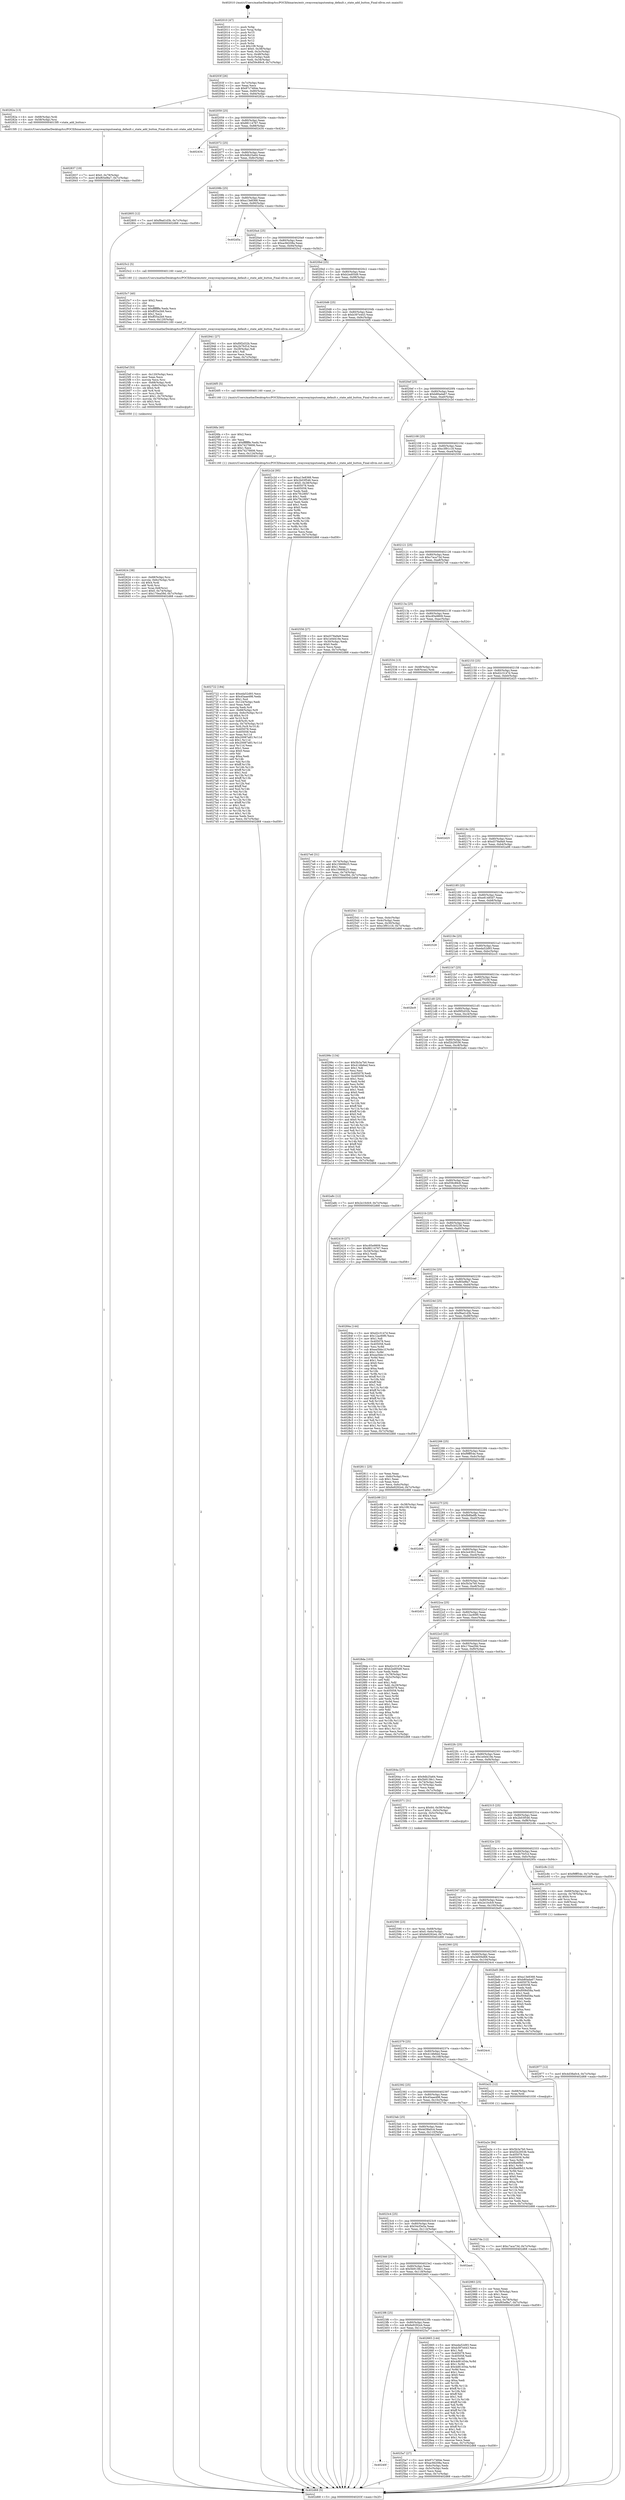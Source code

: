digraph "0x402010" {
  label = "0x402010 (/mnt/c/Users/mathe/Desktop/tcc/POCII/binaries/extr_swayswayinputseatop_default.c_state_add_button_Final-ollvm.out::main(0))"
  labelloc = "t"
  node[shape=record]

  Entry [label="",width=0.3,height=0.3,shape=circle,fillcolor=black,style=filled]
  "0x40203f" [label="{
     0x40203f [26]\l
     | [instrs]\l
     &nbsp;&nbsp;0x40203f \<+3\>: mov -0x7c(%rbp),%eax\l
     &nbsp;&nbsp;0x402042 \<+2\>: mov %eax,%ecx\l
     &nbsp;&nbsp;0x402044 \<+6\>: sub $0x87c7484e,%ecx\l
     &nbsp;&nbsp;0x40204a \<+3\>: mov %eax,-0x80(%rbp)\l
     &nbsp;&nbsp;0x40204d \<+6\>: mov %ecx,-0x84(%rbp)\l
     &nbsp;&nbsp;0x402053 \<+6\>: je 000000000040282a \<main+0x81a\>\l
  }"]
  "0x40282a" [label="{
     0x40282a [13]\l
     | [instrs]\l
     &nbsp;&nbsp;0x40282a \<+4\>: mov -0x68(%rbp),%rdi\l
     &nbsp;&nbsp;0x40282e \<+4\>: mov -0x58(%rbp),%rsi\l
     &nbsp;&nbsp;0x402832 \<+5\>: call 00000000004015f0 \<state_add_button\>\l
     | [calls]\l
     &nbsp;&nbsp;0x4015f0 \{1\} (/mnt/c/Users/mathe/Desktop/tcc/POCII/binaries/extr_swayswayinputseatop_default.c_state_add_button_Final-ollvm.out::state_add_button)\l
  }"]
  "0x402059" [label="{
     0x402059 [25]\l
     | [instrs]\l
     &nbsp;&nbsp;0x402059 \<+5\>: jmp 000000000040205e \<main+0x4e\>\l
     &nbsp;&nbsp;0x40205e \<+3\>: mov -0x80(%rbp),%eax\l
     &nbsp;&nbsp;0x402061 \<+5\>: sub $0x88114767,%eax\l
     &nbsp;&nbsp;0x402066 \<+6\>: mov %eax,-0x88(%rbp)\l
     &nbsp;&nbsp;0x40206c \<+6\>: je 0000000000402434 \<main+0x424\>\l
  }"]
  Exit [label="",width=0.3,height=0.3,shape=circle,fillcolor=black,style=filled,peripheries=2]
  "0x402434" [label="{
     0x402434\l
  }", style=dashed]
  "0x402072" [label="{
     0x402072 [25]\l
     | [instrs]\l
     &nbsp;&nbsp;0x402072 \<+5\>: jmp 0000000000402077 \<main+0x67\>\l
     &nbsp;&nbsp;0x402077 \<+3\>: mov -0x80(%rbp),%eax\l
     &nbsp;&nbsp;0x40207a \<+5\>: sub $0x9db25a64,%eax\l
     &nbsp;&nbsp;0x40207f \<+6\>: mov %eax,-0x8c(%rbp)\l
     &nbsp;&nbsp;0x402085 \<+6\>: je 0000000000402805 \<main+0x7f5\>\l
  }"]
  "0x402a2e" [label="{
     0x402a2e [94]\l
     | [instrs]\l
     &nbsp;&nbsp;0x402a2e \<+5\>: mov $0x5b3a7b0,%ecx\l
     &nbsp;&nbsp;0x402a33 \<+5\>: mov $0xf2b29536,%edx\l
     &nbsp;&nbsp;0x402a38 \<+7\>: mov 0x405078,%esi\l
     &nbsp;&nbsp;0x402a3f \<+8\>: mov 0x405058,%r8d\l
     &nbsp;&nbsp;0x402a47 \<+3\>: mov %esi,%r9d\l
     &nbsp;&nbsp;0x402a4a \<+7\>: sub $0xfbe6fb53,%r9d\l
     &nbsp;&nbsp;0x402a51 \<+4\>: sub $0x1,%r9d\l
     &nbsp;&nbsp;0x402a55 \<+7\>: add $0xfbe6fb53,%r9d\l
     &nbsp;&nbsp;0x402a5c \<+4\>: imul %r9d,%esi\l
     &nbsp;&nbsp;0x402a60 \<+3\>: and $0x1,%esi\l
     &nbsp;&nbsp;0x402a63 \<+3\>: cmp $0x0,%esi\l
     &nbsp;&nbsp;0x402a66 \<+4\>: sete %r10b\l
     &nbsp;&nbsp;0x402a6a \<+4\>: cmp $0xa,%r8d\l
     &nbsp;&nbsp;0x402a6e \<+4\>: setl %r11b\l
     &nbsp;&nbsp;0x402a72 \<+3\>: mov %r10b,%bl\l
     &nbsp;&nbsp;0x402a75 \<+3\>: and %r11b,%bl\l
     &nbsp;&nbsp;0x402a78 \<+3\>: xor %r11b,%r10b\l
     &nbsp;&nbsp;0x402a7b \<+3\>: or %r10b,%bl\l
     &nbsp;&nbsp;0x402a7e \<+3\>: test $0x1,%bl\l
     &nbsp;&nbsp;0x402a81 \<+3\>: cmovne %edx,%ecx\l
     &nbsp;&nbsp;0x402a84 \<+3\>: mov %ecx,-0x7c(%rbp)\l
     &nbsp;&nbsp;0x402a87 \<+5\>: jmp 0000000000402d68 \<main+0xd58\>\l
  }"]
  "0x402805" [label="{
     0x402805 [12]\l
     | [instrs]\l
     &nbsp;&nbsp;0x402805 \<+7\>: movl $0xf9ad1d3b,-0x7c(%rbp)\l
     &nbsp;&nbsp;0x40280c \<+5\>: jmp 0000000000402d68 \<main+0xd58\>\l
  }"]
  "0x40208b" [label="{
     0x40208b [25]\l
     | [instrs]\l
     &nbsp;&nbsp;0x40208b \<+5\>: jmp 0000000000402090 \<main+0x80\>\l
     &nbsp;&nbsp;0x402090 \<+3\>: mov -0x80(%rbp),%eax\l
     &nbsp;&nbsp;0x402093 \<+5\>: sub $0xa13e8368,%eax\l
     &nbsp;&nbsp;0x402098 \<+6\>: mov %eax,-0x90(%rbp)\l
     &nbsp;&nbsp;0x40209e \<+6\>: je 0000000000402d5a \<main+0xd4a\>\l
  }"]
  "0x402977" [label="{
     0x402977 [12]\l
     | [instrs]\l
     &nbsp;&nbsp;0x402977 \<+7\>: movl $0x4d38a0c4,-0x7c(%rbp)\l
     &nbsp;&nbsp;0x40297e \<+5\>: jmp 0000000000402d68 \<main+0xd58\>\l
  }"]
  "0x402d5a" [label="{
     0x402d5a\l
  }", style=dashed]
  "0x4020a4" [label="{
     0x4020a4 [25]\l
     | [instrs]\l
     &nbsp;&nbsp;0x4020a4 \<+5\>: jmp 00000000004020a9 \<main+0x99\>\l
     &nbsp;&nbsp;0x4020a9 \<+3\>: mov -0x80(%rbp),%eax\l
     &nbsp;&nbsp;0x4020ac \<+5\>: sub $0xac9d208a,%eax\l
     &nbsp;&nbsp;0x4020b1 \<+6\>: mov %eax,-0x94(%rbp)\l
     &nbsp;&nbsp;0x4020b7 \<+6\>: je 00000000004025c2 \<main+0x5b2\>\l
  }"]
  "0x402837" [label="{
     0x402837 [19]\l
     | [instrs]\l
     &nbsp;&nbsp;0x402837 \<+7\>: movl $0x0,-0x78(%rbp)\l
     &nbsp;&nbsp;0x40283e \<+7\>: movl $0xf65ef8a7,-0x7c(%rbp)\l
     &nbsp;&nbsp;0x402845 \<+5\>: jmp 0000000000402d68 \<main+0xd58\>\l
  }"]
  "0x4025c2" [label="{
     0x4025c2 [5]\l
     | [instrs]\l
     &nbsp;&nbsp;0x4025c2 \<+5\>: call 0000000000401160 \<next_i\>\l
     | [calls]\l
     &nbsp;&nbsp;0x401160 \{1\} (/mnt/c/Users/mathe/Desktop/tcc/POCII/binaries/extr_swayswayinputseatop_default.c_state_add_button_Final-ollvm.out::next_i)\l
  }"]
  "0x4020bd" [label="{
     0x4020bd [25]\l
     | [instrs]\l
     &nbsp;&nbsp;0x4020bd \<+5\>: jmp 00000000004020c2 \<main+0xb2\>\l
     &nbsp;&nbsp;0x4020c2 \<+3\>: mov -0x80(%rbp),%eax\l
     &nbsp;&nbsp;0x4020c5 \<+5\>: sub $0xb2ed05d9,%eax\l
     &nbsp;&nbsp;0x4020ca \<+6\>: mov %eax,-0x98(%rbp)\l
     &nbsp;&nbsp;0x4020d0 \<+6\>: je 0000000000402941 \<main+0x931\>\l
  }"]
  "0x402722" [label="{
     0x402722 [184]\l
     | [instrs]\l
     &nbsp;&nbsp;0x402722 \<+5\>: mov $0xeda52d93,%ecx\l
     &nbsp;&nbsp;0x402727 \<+5\>: mov $0x45aae498,%edx\l
     &nbsp;&nbsp;0x40272c \<+3\>: mov $0x1,%sil\l
     &nbsp;&nbsp;0x40272f \<+6\>: mov -0x124(%rbp),%edi\l
     &nbsp;&nbsp;0x402735 \<+3\>: imul %eax,%edi\l
     &nbsp;&nbsp;0x402738 \<+3\>: movslq %edi,%r8\l
     &nbsp;&nbsp;0x40273b \<+4\>: mov -0x68(%rbp),%r9\l
     &nbsp;&nbsp;0x40273f \<+4\>: movslq -0x6c(%rbp),%r10\l
     &nbsp;&nbsp;0x402743 \<+4\>: shl $0x4,%r10\l
     &nbsp;&nbsp;0x402747 \<+3\>: add %r10,%r9\l
     &nbsp;&nbsp;0x40274a \<+4\>: mov 0x8(%r9),%r9\l
     &nbsp;&nbsp;0x40274e \<+4\>: movslq -0x74(%rbp),%r10\l
     &nbsp;&nbsp;0x402752 \<+4\>: mov %r8,(%r9,%r10,8)\l
     &nbsp;&nbsp;0x402756 \<+7\>: mov 0x405078,%eax\l
     &nbsp;&nbsp;0x40275d \<+7\>: mov 0x405058,%edi\l
     &nbsp;&nbsp;0x402764 \<+3\>: mov %eax,%r11d\l
     &nbsp;&nbsp;0x402767 \<+7\>: add $0x20087a83,%r11d\l
     &nbsp;&nbsp;0x40276e \<+4\>: sub $0x1,%r11d\l
     &nbsp;&nbsp;0x402772 \<+7\>: sub $0x20087a83,%r11d\l
     &nbsp;&nbsp;0x402779 \<+4\>: imul %r11d,%eax\l
     &nbsp;&nbsp;0x40277d \<+3\>: and $0x1,%eax\l
     &nbsp;&nbsp;0x402780 \<+3\>: cmp $0x0,%eax\l
     &nbsp;&nbsp;0x402783 \<+3\>: sete %bl\l
     &nbsp;&nbsp;0x402786 \<+3\>: cmp $0xa,%edi\l
     &nbsp;&nbsp;0x402789 \<+4\>: setl %r14b\l
     &nbsp;&nbsp;0x40278d \<+3\>: mov %bl,%r15b\l
     &nbsp;&nbsp;0x402790 \<+4\>: xor $0xff,%r15b\l
     &nbsp;&nbsp;0x402794 \<+3\>: mov %r14b,%r12b\l
     &nbsp;&nbsp;0x402797 \<+4\>: xor $0xff,%r12b\l
     &nbsp;&nbsp;0x40279b \<+4\>: xor $0x1,%sil\l
     &nbsp;&nbsp;0x40279f \<+3\>: mov %r15b,%r13b\l
     &nbsp;&nbsp;0x4027a2 \<+4\>: and $0xff,%r13b\l
     &nbsp;&nbsp;0x4027a6 \<+3\>: and %sil,%bl\l
     &nbsp;&nbsp;0x4027a9 \<+3\>: mov %r12b,%al\l
     &nbsp;&nbsp;0x4027ac \<+2\>: and $0xff,%al\l
     &nbsp;&nbsp;0x4027ae \<+3\>: and %sil,%r14b\l
     &nbsp;&nbsp;0x4027b1 \<+3\>: or %bl,%r13b\l
     &nbsp;&nbsp;0x4027b4 \<+3\>: or %r14b,%al\l
     &nbsp;&nbsp;0x4027b7 \<+3\>: xor %al,%r13b\l
     &nbsp;&nbsp;0x4027ba \<+3\>: or %r12b,%r15b\l
     &nbsp;&nbsp;0x4027bd \<+4\>: xor $0xff,%r15b\l
     &nbsp;&nbsp;0x4027c1 \<+4\>: or $0x1,%sil\l
     &nbsp;&nbsp;0x4027c5 \<+3\>: and %sil,%r15b\l
     &nbsp;&nbsp;0x4027c8 \<+3\>: or %r15b,%r13b\l
     &nbsp;&nbsp;0x4027cb \<+4\>: test $0x1,%r13b\l
     &nbsp;&nbsp;0x4027cf \<+3\>: cmovne %edx,%ecx\l
     &nbsp;&nbsp;0x4027d2 \<+3\>: mov %ecx,-0x7c(%rbp)\l
     &nbsp;&nbsp;0x4027d5 \<+5\>: jmp 0000000000402d68 \<main+0xd58\>\l
  }"]
  "0x402941" [label="{
     0x402941 [27]\l
     | [instrs]\l
     &nbsp;&nbsp;0x402941 \<+5\>: mov $0xf0f2d32b,%eax\l
     &nbsp;&nbsp;0x402946 \<+5\>: mov $0x2b7fcf1d,%ecx\l
     &nbsp;&nbsp;0x40294b \<+3\>: mov -0x29(%rbp),%dl\l
     &nbsp;&nbsp;0x40294e \<+3\>: test $0x1,%dl\l
     &nbsp;&nbsp;0x402951 \<+3\>: cmovne %ecx,%eax\l
     &nbsp;&nbsp;0x402954 \<+3\>: mov %eax,-0x7c(%rbp)\l
     &nbsp;&nbsp;0x402957 \<+5\>: jmp 0000000000402d68 \<main+0xd58\>\l
  }"]
  "0x4020d6" [label="{
     0x4020d6 [25]\l
     | [instrs]\l
     &nbsp;&nbsp;0x4020d6 \<+5\>: jmp 00000000004020db \<main+0xcb\>\l
     &nbsp;&nbsp;0x4020db \<+3\>: mov -0x80(%rbp),%eax\l
     &nbsp;&nbsp;0x4020de \<+5\>: sub $0xb397e443,%eax\l
     &nbsp;&nbsp;0x4020e3 \<+6\>: mov %eax,-0x9c(%rbp)\l
     &nbsp;&nbsp;0x4020e9 \<+6\>: je 00000000004026f5 \<main+0x6e5\>\l
  }"]
  "0x4026fa" [label="{
     0x4026fa [40]\l
     | [instrs]\l
     &nbsp;&nbsp;0x4026fa \<+5\>: mov $0x2,%ecx\l
     &nbsp;&nbsp;0x4026ff \<+1\>: cltd\l
     &nbsp;&nbsp;0x402700 \<+2\>: idiv %ecx\l
     &nbsp;&nbsp;0x402702 \<+6\>: imul $0xfffffffe,%edx,%ecx\l
     &nbsp;&nbsp;0x402708 \<+6\>: sub $0x74276606,%ecx\l
     &nbsp;&nbsp;0x40270e \<+3\>: add $0x1,%ecx\l
     &nbsp;&nbsp;0x402711 \<+6\>: add $0x74276606,%ecx\l
     &nbsp;&nbsp;0x402717 \<+6\>: mov %ecx,-0x124(%rbp)\l
     &nbsp;&nbsp;0x40271d \<+5\>: call 0000000000401160 \<next_i\>\l
     | [calls]\l
     &nbsp;&nbsp;0x401160 \{1\} (/mnt/c/Users/mathe/Desktop/tcc/POCII/binaries/extr_swayswayinputseatop_default.c_state_add_button_Final-ollvm.out::next_i)\l
  }"]
  "0x4026f5" [label="{
     0x4026f5 [5]\l
     | [instrs]\l
     &nbsp;&nbsp;0x4026f5 \<+5\>: call 0000000000401160 \<next_i\>\l
     | [calls]\l
     &nbsp;&nbsp;0x401160 \{1\} (/mnt/c/Users/mathe/Desktop/tcc/POCII/binaries/extr_swayswayinputseatop_default.c_state_add_button_Final-ollvm.out::next_i)\l
  }"]
  "0x4020ef" [label="{
     0x4020ef [25]\l
     | [instrs]\l
     &nbsp;&nbsp;0x4020ef \<+5\>: jmp 00000000004020f4 \<main+0xe4\>\l
     &nbsp;&nbsp;0x4020f4 \<+3\>: mov -0x80(%rbp),%eax\l
     &nbsp;&nbsp;0x4020f7 \<+5\>: sub $0xb80ada67,%eax\l
     &nbsp;&nbsp;0x4020fc \<+6\>: mov %eax,-0xa0(%rbp)\l
     &nbsp;&nbsp;0x402102 \<+6\>: je 0000000000402c2d \<main+0xc1d\>\l
  }"]
  "0x402624" [label="{
     0x402624 [38]\l
     | [instrs]\l
     &nbsp;&nbsp;0x402624 \<+4\>: mov -0x68(%rbp),%rsi\l
     &nbsp;&nbsp;0x402628 \<+4\>: movslq -0x6c(%rbp),%rdi\l
     &nbsp;&nbsp;0x40262c \<+4\>: shl $0x4,%rdi\l
     &nbsp;&nbsp;0x402630 \<+3\>: add %rdi,%rsi\l
     &nbsp;&nbsp;0x402633 \<+4\>: mov %rax,0x8(%rsi)\l
     &nbsp;&nbsp;0x402637 \<+7\>: movl $0x0,-0x74(%rbp)\l
     &nbsp;&nbsp;0x40263e \<+7\>: movl $0x170ea59d,-0x7c(%rbp)\l
     &nbsp;&nbsp;0x402645 \<+5\>: jmp 0000000000402d68 \<main+0xd58\>\l
  }"]
  "0x402c2d" [label="{
     0x402c2d [95]\l
     | [instrs]\l
     &nbsp;&nbsp;0x402c2d \<+5\>: mov $0xa13e8368,%eax\l
     &nbsp;&nbsp;0x402c32 \<+5\>: mov $0x2b03f546,%ecx\l
     &nbsp;&nbsp;0x402c37 \<+7\>: movl $0x0,-0x38(%rbp)\l
     &nbsp;&nbsp;0x402c3e \<+7\>: mov 0x405078,%edx\l
     &nbsp;&nbsp;0x402c45 \<+7\>: mov 0x405058,%esi\l
     &nbsp;&nbsp;0x402c4c \<+2\>: mov %edx,%edi\l
     &nbsp;&nbsp;0x402c4e \<+6\>: sub $0x79c28f47,%edi\l
     &nbsp;&nbsp;0x402c54 \<+3\>: sub $0x1,%edi\l
     &nbsp;&nbsp;0x402c57 \<+6\>: add $0x79c28f47,%edi\l
     &nbsp;&nbsp;0x402c5d \<+3\>: imul %edi,%edx\l
     &nbsp;&nbsp;0x402c60 \<+3\>: and $0x1,%edx\l
     &nbsp;&nbsp;0x402c63 \<+3\>: cmp $0x0,%edx\l
     &nbsp;&nbsp;0x402c66 \<+4\>: sete %r8b\l
     &nbsp;&nbsp;0x402c6a \<+3\>: cmp $0xa,%esi\l
     &nbsp;&nbsp;0x402c6d \<+4\>: setl %r9b\l
     &nbsp;&nbsp;0x402c71 \<+3\>: mov %r8b,%r10b\l
     &nbsp;&nbsp;0x402c74 \<+3\>: and %r9b,%r10b\l
     &nbsp;&nbsp;0x402c77 \<+3\>: xor %r9b,%r8b\l
     &nbsp;&nbsp;0x402c7a \<+3\>: or %r8b,%r10b\l
     &nbsp;&nbsp;0x402c7d \<+4\>: test $0x1,%r10b\l
     &nbsp;&nbsp;0x402c81 \<+3\>: cmovne %ecx,%eax\l
     &nbsp;&nbsp;0x402c84 \<+3\>: mov %eax,-0x7c(%rbp)\l
     &nbsp;&nbsp;0x402c87 \<+5\>: jmp 0000000000402d68 \<main+0xd58\>\l
  }"]
  "0x402108" [label="{
     0x402108 [25]\l
     | [instrs]\l
     &nbsp;&nbsp;0x402108 \<+5\>: jmp 000000000040210d \<main+0xfd\>\l
     &nbsp;&nbsp;0x40210d \<+3\>: mov -0x80(%rbp),%eax\l
     &nbsp;&nbsp;0x402110 \<+5\>: sub $0xc3f91c18,%eax\l
     &nbsp;&nbsp;0x402115 \<+6\>: mov %eax,-0xa4(%rbp)\l
     &nbsp;&nbsp;0x40211b \<+6\>: je 0000000000402556 \<main+0x546\>\l
  }"]
  "0x4025ef" [label="{
     0x4025ef [53]\l
     | [instrs]\l
     &nbsp;&nbsp;0x4025ef \<+6\>: mov -0x120(%rbp),%ecx\l
     &nbsp;&nbsp;0x4025f5 \<+3\>: imul %eax,%ecx\l
     &nbsp;&nbsp;0x4025f8 \<+3\>: movslq %ecx,%rsi\l
     &nbsp;&nbsp;0x4025fb \<+4\>: mov -0x68(%rbp),%rdi\l
     &nbsp;&nbsp;0x4025ff \<+4\>: movslq -0x6c(%rbp),%r8\l
     &nbsp;&nbsp;0x402603 \<+4\>: shl $0x4,%r8\l
     &nbsp;&nbsp;0x402607 \<+3\>: add %r8,%rdi\l
     &nbsp;&nbsp;0x40260a \<+3\>: mov %rsi,(%rdi)\l
     &nbsp;&nbsp;0x40260d \<+7\>: movl $0x1,-0x70(%rbp)\l
     &nbsp;&nbsp;0x402614 \<+4\>: movslq -0x70(%rbp),%rsi\l
     &nbsp;&nbsp;0x402618 \<+4\>: shl $0x3,%rsi\l
     &nbsp;&nbsp;0x40261c \<+3\>: mov %rsi,%rdi\l
     &nbsp;&nbsp;0x40261f \<+5\>: call 0000000000401050 \<malloc@plt\>\l
     | [calls]\l
     &nbsp;&nbsp;0x401050 \{1\} (unknown)\l
  }"]
  "0x402556" [label="{
     0x402556 [27]\l
     | [instrs]\l
     &nbsp;&nbsp;0x402556 \<+5\>: mov $0xd378a9a9,%eax\l
     &nbsp;&nbsp;0x40255b \<+5\>: mov $0x1e0d419e,%ecx\l
     &nbsp;&nbsp;0x402560 \<+3\>: mov -0x30(%rbp),%edx\l
     &nbsp;&nbsp;0x402563 \<+3\>: cmp $0x0,%edx\l
     &nbsp;&nbsp;0x402566 \<+3\>: cmove %ecx,%eax\l
     &nbsp;&nbsp;0x402569 \<+3\>: mov %eax,-0x7c(%rbp)\l
     &nbsp;&nbsp;0x40256c \<+5\>: jmp 0000000000402d68 \<main+0xd58\>\l
  }"]
  "0x402121" [label="{
     0x402121 [25]\l
     | [instrs]\l
     &nbsp;&nbsp;0x402121 \<+5\>: jmp 0000000000402126 \<main+0x116\>\l
     &nbsp;&nbsp;0x402126 \<+3\>: mov -0x80(%rbp),%eax\l
     &nbsp;&nbsp;0x402129 \<+5\>: sub $0xc7aca73d,%eax\l
     &nbsp;&nbsp;0x40212e \<+6\>: mov %eax,-0xa8(%rbp)\l
     &nbsp;&nbsp;0x402134 \<+6\>: je 00000000004027e6 \<main+0x7d6\>\l
  }"]
  "0x4025c7" [label="{
     0x4025c7 [40]\l
     | [instrs]\l
     &nbsp;&nbsp;0x4025c7 \<+5\>: mov $0x2,%ecx\l
     &nbsp;&nbsp;0x4025cc \<+1\>: cltd\l
     &nbsp;&nbsp;0x4025cd \<+2\>: idiv %ecx\l
     &nbsp;&nbsp;0x4025cf \<+6\>: imul $0xfffffffe,%edx,%ecx\l
     &nbsp;&nbsp;0x4025d5 \<+6\>: sub $0xff35a2b9,%ecx\l
     &nbsp;&nbsp;0x4025db \<+3\>: add $0x1,%ecx\l
     &nbsp;&nbsp;0x4025de \<+6\>: add $0xff35a2b9,%ecx\l
     &nbsp;&nbsp;0x4025e4 \<+6\>: mov %ecx,-0x120(%rbp)\l
     &nbsp;&nbsp;0x4025ea \<+5\>: call 0000000000401160 \<next_i\>\l
     | [calls]\l
     &nbsp;&nbsp;0x401160 \{1\} (/mnt/c/Users/mathe/Desktop/tcc/POCII/binaries/extr_swayswayinputseatop_default.c_state_add_button_Final-ollvm.out::next_i)\l
  }"]
  "0x4027e6" [label="{
     0x4027e6 [31]\l
     | [instrs]\l
     &nbsp;&nbsp;0x4027e6 \<+3\>: mov -0x74(%rbp),%eax\l
     &nbsp;&nbsp;0x4027e9 \<+5\>: add $0x15669b25,%eax\l
     &nbsp;&nbsp;0x4027ee \<+3\>: add $0x1,%eax\l
     &nbsp;&nbsp;0x4027f1 \<+5\>: sub $0x15669b25,%eax\l
     &nbsp;&nbsp;0x4027f6 \<+3\>: mov %eax,-0x74(%rbp)\l
     &nbsp;&nbsp;0x4027f9 \<+7\>: movl $0x170ea59d,-0x7c(%rbp)\l
     &nbsp;&nbsp;0x402800 \<+5\>: jmp 0000000000402d68 \<main+0xd58\>\l
  }"]
  "0x40213a" [label="{
     0x40213a [25]\l
     | [instrs]\l
     &nbsp;&nbsp;0x40213a \<+5\>: jmp 000000000040213f \<main+0x12f\>\l
     &nbsp;&nbsp;0x40213f \<+3\>: mov -0x80(%rbp),%eax\l
     &nbsp;&nbsp;0x402142 \<+5\>: sub $0xc85e9809,%eax\l
     &nbsp;&nbsp;0x402147 \<+6\>: mov %eax,-0xac(%rbp)\l
     &nbsp;&nbsp;0x40214d \<+6\>: je 0000000000402534 \<main+0x524\>\l
  }"]
  "0x40240f" [label="{
     0x40240f\l
  }", style=dashed]
  "0x402534" [label="{
     0x402534 [13]\l
     | [instrs]\l
     &nbsp;&nbsp;0x402534 \<+4\>: mov -0x48(%rbp),%rax\l
     &nbsp;&nbsp;0x402538 \<+4\>: mov 0x8(%rax),%rdi\l
     &nbsp;&nbsp;0x40253c \<+5\>: call 0000000000401060 \<atoi@plt\>\l
     | [calls]\l
     &nbsp;&nbsp;0x401060 \{1\} (unknown)\l
  }"]
  "0x402153" [label="{
     0x402153 [25]\l
     | [instrs]\l
     &nbsp;&nbsp;0x402153 \<+5\>: jmp 0000000000402158 \<main+0x148\>\l
     &nbsp;&nbsp;0x402158 \<+3\>: mov -0x80(%rbp),%eax\l
     &nbsp;&nbsp;0x40215b \<+5\>: sub $0xd2c3147d,%eax\l
     &nbsp;&nbsp;0x402160 \<+6\>: mov %eax,-0xb0(%rbp)\l
     &nbsp;&nbsp;0x402166 \<+6\>: je 0000000000402d25 \<main+0xd15\>\l
  }"]
  "0x4025a7" [label="{
     0x4025a7 [27]\l
     | [instrs]\l
     &nbsp;&nbsp;0x4025a7 \<+5\>: mov $0x87c7484e,%eax\l
     &nbsp;&nbsp;0x4025ac \<+5\>: mov $0xac9d208a,%ecx\l
     &nbsp;&nbsp;0x4025b1 \<+3\>: mov -0x6c(%rbp),%edx\l
     &nbsp;&nbsp;0x4025b4 \<+3\>: cmp -0x5c(%rbp),%edx\l
     &nbsp;&nbsp;0x4025b7 \<+3\>: cmovl %ecx,%eax\l
     &nbsp;&nbsp;0x4025ba \<+3\>: mov %eax,-0x7c(%rbp)\l
     &nbsp;&nbsp;0x4025bd \<+5\>: jmp 0000000000402d68 \<main+0xd58\>\l
  }"]
  "0x402d25" [label="{
     0x402d25\l
  }", style=dashed]
  "0x40216c" [label="{
     0x40216c [25]\l
     | [instrs]\l
     &nbsp;&nbsp;0x40216c \<+5\>: jmp 0000000000402171 \<main+0x161\>\l
     &nbsp;&nbsp;0x402171 \<+3\>: mov -0x80(%rbp),%eax\l
     &nbsp;&nbsp;0x402174 \<+5\>: sub $0xd378a9a9,%eax\l
     &nbsp;&nbsp;0x402179 \<+6\>: mov %eax,-0xb4(%rbp)\l
     &nbsp;&nbsp;0x40217f \<+6\>: je 0000000000402a98 \<main+0xa88\>\l
  }"]
  "0x4023f6" [label="{
     0x4023f6 [25]\l
     | [instrs]\l
     &nbsp;&nbsp;0x4023f6 \<+5\>: jmp 00000000004023fb \<main+0x3eb\>\l
     &nbsp;&nbsp;0x4023fb \<+3\>: mov -0x80(%rbp),%eax\l
     &nbsp;&nbsp;0x4023fe \<+5\>: sub $0x6e9292e4,%eax\l
     &nbsp;&nbsp;0x402403 \<+6\>: mov %eax,-0x11c(%rbp)\l
     &nbsp;&nbsp;0x402409 \<+6\>: je 00000000004025a7 \<main+0x597\>\l
  }"]
  "0x402a98" [label="{
     0x402a98\l
  }", style=dashed]
  "0x402185" [label="{
     0x402185 [25]\l
     | [instrs]\l
     &nbsp;&nbsp;0x402185 \<+5\>: jmp 000000000040218a \<main+0x17a\>\l
     &nbsp;&nbsp;0x40218a \<+3\>: mov -0x80(%rbp),%eax\l
     &nbsp;&nbsp;0x40218d \<+5\>: sub $0xe81485d7,%eax\l
     &nbsp;&nbsp;0x402192 \<+6\>: mov %eax,-0xb8(%rbp)\l
     &nbsp;&nbsp;0x402198 \<+6\>: je 0000000000402528 \<main+0x518\>\l
  }"]
  "0x402665" [label="{
     0x402665 [144]\l
     | [instrs]\l
     &nbsp;&nbsp;0x402665 \<+5\>: mov $0xeda52d93,%eax\l
     &nbsp;&nbsp;0x40266a \<+5\>: mov $0xb397e443,%ecx\l
     &nbsp;&nbsp;0x40266f \<+2\>: mov $0x1,%dl\l
     &nbsp;&nbsp;0x402671 \<+7\>: mov 0x405078,%esi\l
     &nbsp;&nbsp;0x402678 \<+7\>: mov 0x405058,%edi\l
     &nbsp;&nbsp;0x40267f \<+3\>: mov %esi,%r8d\l
     &nbsp;&nbsp;0x402682 \<+7\>: add $0x4d81454a,%r8d\l
     &nbsp;&nbsp;0x402689 \<+4\>: sub $0x1,%r8d\l
     &nbsp;&nbsp;0x40268d \<+7\>: sub $0x4d81454a,%r8d\l
     &nbsp;&nbsp;0x402694 \<+4\>: imul %r8d,%esi\l
     &nbsp;&nbsp;0x402698 \<+3\>: and $0x1,%esi\l
     &nbsp;&nbsp;0x40269b \<+3\>: cmp $0x0,%esi\l
     &nbsp;&nbsp;0x40269e \<+4\>: sete %r9b\l
     &nbsp;&nbsp;0x4026a2 \<+3\>: cmp $0xa,%edi\l
     &nbsp;&nbsp;0x4026a5 \<+4\>: setl %r10b\l
     &nbsp;&nbsp;0x4026a9 \<+3\>: mov %r9b,%r11b\l
     &nbsp;&nbsp;0x4026ac \<+4\>: xor $0xff,%r11b\l
     &nbsp;&nbsp;0x4026b0 \<+3\>: mov %r10b,%bl\l
     &nbsp;&nbsp;0x4026b3 \<+3\>: xor $0xff,%bl\l
     &nbsp;&nbsp;0x4026b6 \<+3\>: xor $0x1,%dl\l
     &nbsp;&nbsp;0x4026b9 \<+3\>: mov %r11b,%r14b\l
     &nbsp;&nbsp;0x4026bc \<+4\>: and $0xff,%r14b\l
     &nbsp;&nbsp;0x4026c0 \<+3\>: and %dl,%r9b\l
     &nbsp;&nbsp;0x4026c3 \<+3\>: mov %bl,%r15b\l
     &nbsp;&nbsp;0x4026c6 \<+4\>: and $0xff,%r15b\l
     &nbsp;&nbsp;0x4026ca \<+3\>: and %dl,%r10b\l
     &nbsp;&nbsp;0x4026cd \<+3\>: or %r9b,%r14b\l
     &nbsp;&nbsp;0x4026d0 \<+3\>: or %r10b,%r15b\l
     &nbsp;&nbsp;0x4026d3 \<+3\>: xor %r15b,%r14b\l
     &nbsp;&nbsp;0x4026d6 \<+3\>: or %bl,%r11b\l
     &nbsp;&nbsp;0x4026d9 \<+4\>: xor $0xff,%r11b\l
     &nbsp;&nbsp;0x4026dd \<+3\>: or $0x1,%dl\l
     &nbsp;&nbsp;0x4026e0 \<+3\>: and %dl,%r11b\l
     &nbsp;&nbsp;0x4026e3 \<+3\>: or %r11b,%r14b\l
     &nbsp;&nbsp;0x4026e6 \<+4\>: test $0x1,%r14b\l
     &nbsp;&nbsp;0x4026ea \<+3\>: cmovne %ecx,%eax\l
     &nbsp;&nbsp;0x4026ed \<+3\>: mov %eax,-0x7c(%rbp)\l
     &nbsp;&nbsp;0x4026f0 \<+5\>: jmp 0000000000402d68 \<main+0xd58\>\l
  }"]
  "0x402528" [label="{
     0x402528\l
  }", style=dashed]
  "0x40219e" [label="{
     0x40219e [25]\l
     | [instrs]\l
     &nbsp;&nbsp;0x40219e \<+5\>: jmp 00000000004021a3 \<main+0x193\>\l
     &nbsp;&nbsp;0x4021a3 \<+3\>: mov -0x80(%rbp),%eax\l
     &nbsp;&nbsp;0x4021a6 \<+5\>: sub $0xeda52d93,%eax\l
     &nbsp;&nbsp;0x4021ab \<+6\>: mov %eax,-0xbc(%rbp)\l
     &nbsp;&nbsp;0x4021b1 \<+6\>: je 0000000000402cc5 \<main+0xcb5\>\l
  }"]
  "0x4023dd" [label="{
     0x4023dd [25]\l
     | [instrs]\l
     &nbsp;&nbsp;0x4023dd \<+5\>: jmp 00000000004023e2 \<main+0x3d2\>\l
     &nbsp;&nbsp;0x4023e2 \<+3\>: mov -0x80(%rbp),%eax\l
     &nbsp;&nbsp;0x4023e5 \<+5\>: sub $0x5b9138c1,%eax\l
     &nbsp;&nbsp;0x4023ea \<+6\>: mov %eax,-0x118(%rbp)\l
     &nbsp;&nbsp;0x4023f0 \<+6\>: je 0000000000402665 \<main+0x655\>\l
  }"]
  "0x402cc5" [label="{
     0x402cc5\l
  }", style=dashed]
  "0x4021b7" [label="{
     0x4021b7 [25]\l
     | [instrs]\l
     &nbsp;&nbsp;0x4021b7 \<+5\>: jmp 00000000004021bc \<main+0x1ac\>\l
     &nbsp;&nbsp;0x4021bc \<+3\>: mov -0x80(%rbp),%eax\l
     &nbsp;&nbsp;0x4021bf \<+5\>: sub $0xefd77238,%eax\l
     &nbsp;&nbsp;0x4021c4 \<+6\>: mov %eax,-0xc0(%rbp)\l
     &nbsp;&nbsp;0x4021ca \<+6\>: je 0000000000402bc9 \<main+0xbb9\>\l
  }"]
  "0x402aa4" [label="{
     0x402aa4\l
  }", style=dashed]
  "0x402bc9" [label="{
     0x402bc9\l
  }", style=dashed]
  "0x4021d0" [label="{
     0x4021d0 [25]\l
     | [instrs]\l
     &nbsp;&nbsp;0x4021d0 \<+5\>: jmp 00000000004021d5 \<main+0x1c5\>\l
     &nbsp;&nbsp;0x4021d5 \<+3\>: mov -0x80(%rbp),%eax\l
     &nbsp;&nbsp;0x4021d8 \<+5\>: sub $0xf0f2d32b,%eax\l
     &nbsp;&nbsp;0x4021dd \<+6\>: mov %eax,-0xc4(%rbp)\l
     &nbsp;&nbsp;0x4021e3 \<+6\>: je 000000000040299c \<main+0x98c\>\l
  }"]
  "0x4023c4" [label="{
     0x4023c4 [25]\l
     | [instrs]\l
     &nbsp;&nbsp;0x4023c4 \<+5\>: jmp 00000000004023c9 \<main+0x3b9\>\l
     &nbsp;&nbsp;0x4023c9 \<+3\>: mov -0x80(%rbp),%eax\l
     &nbsp;&nbsp;0x4023cc \<+5\>: sub $0x54cf3e5a,%eax\l
     &nbsp;&nbsp;0x4023d1 \<+6\>: mov %eax,-0x114(%rbp)\l
     &nbsp;&nbsp;0x4023d7 \<+6\>: je 0000000000402aa4 \<main+0xa94\>\l
  }"]
  "0x40299c" [label="{
     0x40299c [134]\l
     | [instrs]\l
     &nbsp;&nbsp;0x40299c \<+5\>: mov $0x5b3a7b0,%eax\l
     &nbsp;&nbsp;0x4029a1 \<+5\>: mov $0x414fe6ed,%ecx\l
     &nbsp;&nbsp;0x4029a6 \<+2\>: mov $0x1,%dl\l
     &nbsp;&nbsp;0x4029a8 \<+2\>: xor %esi,%esi\l
     &nbsp;&nbsp;0x4029aa \<+7\>: mov 0x405078,%edi\l
     &nbsp;&nbsp;0x4029b1 \<+8\>: mov 0x405058,%r8d\l
     &nbsp;&nbsp;0x4029b9 \<+3\>: sub $0x1,%esi\l
     &nbsp;&nbsp;0x4029bc \<+3\>: mov %edi,%r9d\l
     &nbsp;&nbsp;0x4029bf \<+3\>: add %esi,%r9d\l
     &nbsp;&nbsp;0x4029c2 \<+4\>: imul %r9d,%edi\l
     &nbsp;&nbsp;0x4029c6 \<+3\>: and $0x1,%edi\l
     &nbsp;&nbsp;0x4029c9 \<+3\>: cmp $0x0,%edi\l
     &nbsp;&nbsp;0x4029cc \<+4\>: sete %r10b\l
     &nbsp;&nbsp;0x4029d0 \<+4\>: cmp $0xa,%r8d\l
     &nbsp;&nbsp;0x4029d4 \<+4\>: setl %r11b\l
     &nbsp;&nbsp;0x4029d8 \<+3\>: mov %r10b,%bl\l
     &nbsp;&nbsp;0x4029db \<+3\>: xor $0xff,%bl\l
     &nbsp;&nbsp;0x4029de \<+3\>: mov %r11b,%r14b\l
     &nbsp;&nbsp;0x4029e1 \<+4\>: xor $0xff,%r14b\l
     &nbsp;&nbsp;0x4029e5 \<+3\>: xor $0x0,%dl\l
     &nbsp;&nbsp;0x4029e8 \<+3\>: mov %bl,%r15b\l
     &nbsp;&nbsp;0x4029eb \<+4\>: and $0x0,%r15b\l
     &nbsp;&nbsp;0x4029ef \<+3\>: and %dl,%r10b\l
     &nbsp;&nbsp;0x4029f2 \<+3\>: mov %r14b,%r12b\l
     &nbsp;&nbsp;0x4029f5 \<+4\>: and $0x0,%r12b\l
     &nbsp;&nbsp;0x4029f9 \<+3\>: and %dl,%r11b\l
     &nbsp;&nbsp;0x4029fc \<+3\>: or %r10b,%r15b\l
     &nbsp;&nbsp;0x4029ff \<+3\>: or %r11b,%r12b\l
     &nbsp;&nbsp;0x402a02 \<+3\>: xor %r12b,%r15b\l
     &nbsp;&nbsp;0x402a05 \<+3\>: or %r14b,%bl\l
     &nbsp;&nbsp;0x402a08 \<+3\>: xor $0xff,%bl\l
     &nbsp;&nbsp;0x402a0b \<+3\>: or $0x0,%dl\l
     &nbsp;&nbsp;0x402a0e \<+2\>: and %dl,%bl\l
     &nbsp;&nbsp;0x402a10 \<+3\>: or %bl,%r15b\l
     &nbsp;&nbsp;0x402a13 \<+4\>: test $0x1,%r15b\l
     &nbsp;&nbsp;0x402a17 \<+3\>: cmovne %ecx,%eax\l
     &nbsp;&nbsp;0x402a1a \<+3\>: mov %eax,-0x7c(%rbp)\l
     &nbsp;&nbsp;0x402a1d \<+5\>: jmp 0000000000402d68 \<main+0xd58\>\l
  }"]
  "0x4021e9" [label="{
     0x4021e9 [25]\l
     | [instrs]\l
     &nbsp;&nbsp;0x4021e9 \<+5\>: jmp 00000000004021ee \<main+0x1de\>\l
     &nbsp;&nbsp;0x4021ee \<+3\>: mov -0x80(%rbp),%eax\l
     &nbsp;&nbsp;0x4021f1 \<+5\>: sub $0xf2b29536,%eax\l
     &nbsp;&nbsp;0x4021f6 \<+6\>: mov %eax,-0xc8(%rbp)\l
     &nbsp;&nbsp;0x4021fc \<+6\>: je 0000000000402a8c \<main+0xa7c\>\l
  }"]
  "0x402983" [label="{
     0x402983 [25]\l
     | [instrs]\l
     &nbsp;&nbsp;0x402983 \<+2\>: xor %eax,%eax\l
     &nbsp;&nbsp;0x402985 \<+3\>: mov -0x78(%rbp),%ecx\l
     &nbsp;&nbsp;0x402988 \<+3\>: sub $0x1,%eax\l
     &nbsp;&nbsp;0x40298b \<+2\>: sub %eax,%ecx\l
     &nbsp;&nbsp;0x40298d \<+3\>: mov %ecx,-0x78(%rbp)\l
     &nbsp;&nbsp;0x402990 \<+7\>: movl $0xf65ef8a7,-0x7c(%rbp)\l
     &nbsp;&nbsp;0x402997 \<+5\>: jmp 0000000000402d68 \<main+0xd58\>\l
  }"]
  "0x402a8c" [label="{
     0x402a8c [12]\l
     | [instrs]\l
     &nbsp;&nbsp;0x402a8c \<+7\>: movl $0x2e10cfc9,-0x7c(%rbp)\l
     &nbsp;&nbsp;0x402a93 \<+5\>: jmp 0000000000402d68 \<main+0xd58\>\l
  }"]
  "0x402202" [label="{
     0x402202 [25]\l
     | [instrs]\l
     &nbsp;&nbsp;0x402202 \<+5\>: jmp 0000000000402207 \<main+0x1f7\>\l
     &nbsp;&nbsp;0x402207 \<+3\>: mov -0x80(%rbp),%eax\l
     &nbsp;&nbsp;0x40220a \<+5\>: sub $0xf39c89c8,%eax\l
     &nbsp;&nbsp;0x40220f \<+6\>: mov %eax,-0xcc(%rbp)\l
     &nbsp;&nbsp;0x402215 \<+6\>: je 0000000000402419 \<main+0x409\>\l
  }"]
  "0x4023ab" [label="{
     0x4023ab [25]\l
     | [instrs]\l
     &nbsp;&nbsp;0x4023ab \<+5\>: jmp 00000000004023b0 \<main+0x3a0\>\l
     &nbsp;&nbsp;0x4023b0 \<+3\>: mov -0x80(%rbp),%eax\l
     &nbsp;&nbsp;0x4023b3 \<+5\>: sub $0x4d38a0c4,%eax\l
     &nbsp;&nbsp;0x4023b8 \<+6\>: mov %eax,-0x110(%rbp)\l
     &nbsp;&nbsp;0x4023be \<+6\>: je 0000000000402983 \<main+0x973\>\l
  }"]
  "0x402419" [label="{
     0x402419 [27]\l
     | [instrs]\l
     &nbsp;&nbsp;0x402419 \<+5\>: mov $0xc85e9809,%eax\l
     &nbsp;&nbsp;0x40241e \<+5\>: mov $0x88114767,%ecx\l
     &nbsp;&nbsp;0x402423 \<+3\>: mov -0x34(%rbp),%edx\l
     &nbsp;&nbsp;0x402426 \<+3\>: cmp $0x2,%edx\l
     &nbsp;&nbsp;0x402429 \<+3\>: cmovne %ecx,%eax\l
     &nbsp;&nbsp;0x40242c \<+3\>: mov %eax,-0x7c(%rbp)\l
     &nbsp;&nbsp;0x40242f \<+5\>: jmp 0000000000402d68 \<main+0xd58\>\l
  }"]
  "0x40221b" [label="{
     0x40221b [25]\l
     | [instrs]\l
     &nbsp;&nbsp;0x40221b \<+5\>: jmp 0000000000402220 \<main+0x210\>\l
     &nbsp;&nbsp;0x402220 \<+3\>: mov -0x80(%rbp),%eax\l
     &nbsp;&nbsp;0x402223 \<+5\>: sub $0xf5cb5238,%eax\l
     &nbsp;&nbsp;0x402228 \<+6\>: mov %eax,-0xd0(%rbp)\l
     &nbsp;&nbsp;0x40222e \<+6\>: je 0000000000402cad \<main+0xc9d\>\l
  }"]
  "0x402d68" [label="{
     0x402d68 [5]\l
     | [instrs]\l
     &nbsp;&nbsp;0x402d68 \<+5\>: jmp 000000000040203f \<main+0x2f\>\l
  }"]
  "0x402010" [label="{
     0x402010 [47]\l
     | [instrs]\l
     &nbsp;&nbsp;0x402010 \<+1\>: push %rbp\l
     &nbsp;&nbsp;0x402011 \<+3\>: mov %rsp,%rbp\l
     &nbsp;&nbsp;0x402014 \<+2\>: push %r15\l
     &nbsp;&nbsp;0x402016 \<+2\>: push %r14\l
     &nbsp;&nbsp;0x402018 \<+2\>: push %r13\l
     &nbsp;&nbsp;0x40201a \<+2\>: push %r12\l
     &nbsp;&nbsp;0x40201c \<+1\>: push %rbx\l
     &nbsp;&nbsp;0x40201d \<+7\>: sub $0x108,%rsp\l
     &nbsp;&nbsp;0x402024 \<+7\>: movl $0x0,-0x38(%rbp)\l
     &nbsp;&nbsp;0x40202b \<+3\>: mov %edi,-0x3c(%rbp)\l
     &nbsp;&nbsp;0x40202e \<+4\>: mov %rsi,-0x48(%rbp)\l
     &nbsp;&nbsp;0x402032 \<+3\>: mov -0x3c(%rbp),%edi\l
     &nbsp;&nbsp;0x402035 \<+3\>: mov %edi,-0x34(%rbp)\l
     &nbsp;&nbsp;0x402038 \<+7\>: movl $0xf39c89c8,-0x7c(%rbp)\l
  }"]
  "0x402541" [label="{
     0x402541 [21]\l
     | [instrs]\l
     &nbsp;&nbsp;0x402541 \<+3\>: mov %eax,-0x4c(%rbp)\l
     &nbsp;&nbsp;0x402544 \<+3\>: mov -0x4c(%rbp),%eax\l
     &nbsp;&nbsp;0x402547 \<+3\>: mov %eax,-0x30(%rbp)\l
     &nbsp;&nbsp;0x40254a \<+7\>: movl $0xc3f91c18,-0x7c(%rbp)\l
     &nbsp;&nbsp;0x402551 \<+5\>: jmp 0000000000402d68 \<main+0xd58\>\l
  }"]
  "0x4027da" [label="{
     0x4027da [12]\l
     | [instrs]\l
     &nbsp;&nbsp;0x4027da \<+7\>: movl $0xc7aca73d,-0x7c(%rbp)\l
     &nbsp;&nbsp;0x4027e1 \<+5\>: jmp 0000000000402d68 \<main+0xd58\>\l
  }"]
  "0x402cad" [label="{
     0x402cad\l
  }", style=dashed]
  "0x402234" [label="{
     0x402234 [25]\l
     | [instrs]\l
     &nbsp;&nbsp;0x402234 \<+5\>: jmp 0000000000402239 \<main+0x229\>\l
     &nbsp;&nbsp;0x402239 \<+3\>: mov -0x80(%rbp),%eax\l
     &nbsp;&nbsp;0x40223c \<+5\>: sub $0xf65ef8a7,%eax\l
     &nbsp;&nbsp;0x402241 \<+6\>: mov %eax,-0xd4(%rbp)\l
     &nbsp;&nbsp;0x402247 \<+6\>: je 000000000040284a \<main+0x83a\>\l
  }"]
  "0x402392" [label="{
     0x402392 [25]\l
     | [instrs]\l
     &nbsp;&nbsp;0x402392 \<+5\>: jmp 0000000000402397 \<main+0x387\>\l
     &nbsp;&nbsp;0x402397 \<+3\>: mov -0x80(%rbp),%eax\l
     &nbsp;&nbsp;0x40239a \<+5\>: sub $0x45aae498,%eax\l
     &nbsp;&nbsp;0x40239f \<+6\>: mov %eax,-0x10c(%rbp)\l
     &nbsp;&nbsp;0x4023a5 \<+6\>: je 00000000004027da \<main+0x7ca\>\l
  }"]
  "0x40284a" [label="{
     0x40284a [144]\l
     | [instrs]\l
     &nbsp;&nbsp;0x40284a \<+5\>: mov $0xd2c3147d,%eax\l
     &nbsp;&nbsp;0x40284f \<+5\>: mov $0x12ac60f0,%ecx\l
     &nbsp;&nbsp;0x402854 \<+2\>: mov $0x1,%dl\l
     &nbsp;&nbsp;0x402856 \<+7\>: mov 0x405078,%esi\l
     &nbsp;&nbsp;0x40285d \<+7\>: mov 0x405058,%edi\l
     &nbsp;&nbsp;0x402864 \<+3\>: mov %esi,%r8d\l
     &nbsp;&nbsp;0x402867 \<+7\>: sub $0xea5bbc1f,%r8d\l
     &nbsp;&nbsp;0x40286e \<+4\>: sub $0x1,%r8d\l
     &nbsp;&nbsp;0x402872 \<+7\>: add $0xea5bbc1f,%r8d\l
     &nbsp;&nbsp;0x402879 \<+4\>: imul %r8d,%esi\l
     &nbsp;&nbsp;0x40287d \<+3\>: and $0x1,%esi\l
     &nbsp;&nbsp;0x402880 \<+3\>: cmp $0x0,%esi\l
     &nbsp;&nbsp;0x402883 \<+4\>: sete %r9b\l
     &nbsp;&nbsp;0x402887 \<+3\>: cmp $0xa,%edi\l
     &nbsp;&nbsp;0x40288a \<+4\>: setl %r10b\l
     &nbsp;&nbsp;0x40288e \<+3\>: mov %r9b,%r11b\l
     &nbsp;&nbsp;0x402891 \<+4\>: xor $0xff,%r11b\l
     &nbsp;&nbsp;0x402895 \<+3\>: mov %r10b,%bl\l
     &nbsp;&nbsp;0x402898 \<+3\>: xor $0xff,%bl\l
     &nbsp;&nbsp;0x40289b \<+3\>: xor $0x1,%dl\l
     &nbsp;&nbsp;0x40289e \<+3\>: mov %r11b,%r14b\l
     &nbsp;&nbsp;0x4028a1 \<+4\>: and $0xff,%r14b\l
     &nbsp;&nbsp;0x4028a5 \<+3\>: and %dl,%r9b\l
     &nbsp;&nbsp;0x4028a8 \<+3\>: mov %bl,%r15b\l
     &nbsp;&nbsp;0x4028ab \<+4\>: and $0xff,%r15b\l
     &nbsp;&nbsp;0x4028af \<+3\>: and %dl,%r10b\l
     &nbsp;&nbsp;0x4028b2 \<+3\>: or %r9b,%r14b\l
     &nbsp;&nbsp;0x4028b5 \<+3\>: or %r10b,%r15b\l
     &nbsp;&nbsp;0x4028b8 \<+3\>: xor %r15b,%r14b\l
     &nbsp;&nbsp;0x4028bb \<+3\>: or %bl,%r11b\l
     &nbsp;&nbsp;0x4028be \<+4\>: xor $0xff,%r11b\l
     &nbsp;&nbsp;0x4028c2 \<+3\>: or $0x1,%dl\l
     &nbsp;&nbsp;0x4028c5 \<+3\>: and %dl,%r11b\l
     &nbsp;&nbsp;0x4028c8 \<+3\>: or %r11b,%r14b\l
     &nbsp;&nbsp;0x4028cb \<+4\>: test $0x1,%r14b\l
     &nbsp;&nbsp;0x4028cf \<+3\>: cmovne %ecx,%eax\l
     &nbsp;&nbsp;0x4028d2 \<+3\>: mov %eax,-0x7c(%rbp)\l
     &nbsp;&nbsp;0x4028d5 \<+5\>: jmp 0000000000402d68 \<main+0xd58\>\l
  }"]
  "0x40224d" [label="{
     0x40224d [25]\l
     | [instrs]\l
     &nbsp;&nbsp;0x40224d \<+5\>: jmp 0000000000402252 \<main+0x242\>\l
     &nbsp;&nbsp;0x402252 \<+3\>: mov -0x80(%rbp),%eax\l
     &nbsp;&nbsp;0x402255 \<+5\>: sub $0xf9ad1d3b,%eax\l
     &nbsp;&nbsp;0x40225a \<+6\>: mov %eax,-0xd8(%rbp)\l
     &nbsp;&nbsp;0x402260 \<+6\>: je 0000000000402811 \<main+0x801\>\l
  }"]
  "0x402a22" [label="{
     0x402a22 [12]\l
     | [instrs]\l
     &nbsp;&nbsp;0x402a22 \<+4\>: mov -0x68(%rbp),%rax\l
     &nbsp;&nbsp;0x402a26 \<+3\>: mov %rax,%rdi\l
     &nbsp;&nbsp;0x402a29 \<+5\>: call 0000000000401030 \<free@plt\>\l
     | [calls]\l
     &nbsp;&nbsp;0x401030 \{1\} (unknown)\l
  }"]
  "0x402811" [label="{
     0x402811 [25]\l
     | [instrs]\l
     &nbsp;&nbsp;0x402811 \<+2\>: xor %eax,%eax\l
     &nbsp;&nbsp;0x402813 \<+3\>: mov -0x6c(%rbp),%ecx\l
     &nbsp;&nbsp;0x402816 \<+3\>: sub $0x1,%eax\l
     &nbsp;&nbsp;0x402819 \<+2\>: sub %eax,%ecx\l
     &nbsp;&nbsp;0x40281b \<+3\>: mov %ecx,-0x6c(%rbp)\l
     &nbsp;&nbsp;0x40281e \<+7\>: movl $0x6e9292e4,-0x7c(%rbp)\l
     &nbsp;&nbsp;0x402825 \<+5\>: jmp 0000000000402d68 \<main+0xd58\>\l
  }"]
  "0x402266" [label="{
     0x402266 [25]\l
     | [instrs]\l
     &nbsp;&nbsp;0x402266 \<+5\>: jmp 000000000040226b \<main+0x25b\>\l
     &nbsp;&nbsp;0x40226b \<+3\>: mov -0x80(%rbp),%eax\l
     &nbsp;&nbsp;0x40226e \<+5\>: sub $0xf9fff54e,%eax\l
     &nbsp;&nbsp;0x402273 \<+6\>: mov %eax,-0xdc(%rbp)\l
     &nbsp;&nbsp;0x402279 \<+6\>: je 0000000000402c98 \<main+0xc88\>\l
  }"]
  "0x402379" [label="{
     0x402379 [25]\l
     | [instrs]\l
     &nbsp;&nbsp;0x402379 \<+5\>: jmp 000000000040237e \<main+0x36e\>\l
     &nbsp;&nbsp;0x40237e \<+3\>: mov -0x80(%rbp),%eax\l
     &nbsp;&nbsp;0x402381 \<+5\>: sub $0x414fe6ed,%eax\l
     &nbsp;&nbsp;0x402386 \<+6\>: mov %eax,-0x108(%rbp)\l
     &nbsp;&nbsp;0x40238c \<+6\>: je 0000000000402a22 \<main+0xa12\>\l
  }"]
  "0x402c98" [label="{
     0x402c98 [21]\l
     | [instrs]\l
     &nbsp;&nbsp;0x402c98 \<+3\>: mov -0x38(%rbp),%eax\l
     &nbsp;&nbsp;0x402c9b \<+7\>: add $0x108,%rsp\l
     &nbsp;&nbsp;0x402ca2 \<+1\>: pop %rbx\l
     &nbsp;&nbsp;0x402ca3 \<+2\>: pop %r12\l
     &nbsp;&nbsp;0x402ca5 \<+2\>: pop %r13\l
     &nbsp;&nbsp;0x402ca7 \<+2\>: pop %r14\l
     &nbsp;&nbsp;0x402ca9 \<+2\>: pop %r15\l
     &nbsp;&nbsp;0x402cab \<+1\>: pop %rbp\l
     &nbsp;&nbsp;0x402cac \<+1\>: ret\l
  }"]
  "0x40227f" [label="{
     0x40227f [25]\l
     | [instrs]\l
     &nbsp;&nbsp;0x40227f \<+5\>: jmp 0000000000402284 \<main+0x274\>\l
     &nbsp;&nbsp;0x402284 \<+3\>: mov -0x80(%rbp),%eax\l
     &nbsp;&nbsp;0x402287 \<+5\>: sub $0xfb8fadfb,%eax\l
     &nbsp;&nbsp;0x40228c \<+6\>: mov %eax,-0xe0(%rbp)\l
     &nbsp;&nbsp;0x402292 \<+6\>: je 0000000000402d49 \<main+0xd39\>\l
  }"]
  "0x4024c4" [label="{
     0x4024c4\l
  }", style=dashed]
  "0x402d49" [label="{
     0x402d49\l
  }", style=dashed]
  "0x402298" [label="{
     0x402298 [25]\l
     | [instrs]\l
     &nbsp;&nbsp;0x402298 \<+5\>: jmp 000000000040229d \<main+0x28d\>\l
     &nbsp;&nbsp;0x40229d \<+3\>: mov -0x80(%rbp),%eax\l
     &nbsp;&nbsp;0x4022a0 \<+5\>: sub $0x2e43fc2,%eax\l
     &nbsp;&nbsp;0x4022a5 \<+6\>: mov %eax,-0xe4(%rbp)\l
     &nbsp;&nbsp;0x4022ab \<+6\>: je 0000000000402b34 \<main+0xb24\>\l
  }"]
  "0x402360" [label="{
     0x402360 [25]\l
     | [instrs]\l
     &nbsp;&nbsp;0x402360 \<+5\>: jmp 0000000000402365 \<main+0x355\>\l
     &nbsp;&nbsp;0x402365 \<+3\>: mov -0x80(%rbp),%eax\l
     &nbsp;&nbsp;0x402368 \<+5\>: sub $0x3d5f4d68,%eax\l
     &nbsp;&nbsp;0x40236d \<+6\>: mov %eax,-0x104(%rbp)\l
     &nbsp;&nbsp;0x402373 \<+6\>: je 00000000004024c4 \<main+0x4b4\>\l
  }"]
  "0x402b34" [label="{
     0x402b34\l
  }", style=dashed]
  "0x4022b1" [label="{
     0x4022b1 [25]\l
     | [instrs]\l
     &nbsp;&nbsp;0x4022b1 \<+5\>: jmp 00000000004022b6 \<main+0x2a6\>\l
     &nbsp;&nbsp;0x4022b6 \<+3\>: mov -0x80(%rbp),%eax\l
     &nbsp;&nbsp;0x4022b9 \<+5\>: sub $0x5b3a7b0,%eax\l
     &nbsp;&nbsp;0x4022be \<+6\>: mov %eax,-0xe8(%rbp)\l
     &nbsp;&nbsp;0x4022c4 \<+6\>: je 0000000000402d31 \<main+0xd21\>\l
  }"]
  "0x402bd5" [label="{
     0x402bd5 [88]\l
     | [instrs]\l
     &nbsp;&nbsp;0x402bd5 \<+5\>: mov $0xa13e8368,%eax\l
     &nbsp;&nbsp;0x402bda \<+5\>: mov $0xb80ada67,%ecx\l
     &nbsp;&nbsp;0x402bdf \<+7\>: mov 0x405078,%edx\l
     &nbsp;&nbsp;0x402be6 \<+7\>: mov 0x405058,%esi\l
     &nbsp;&nbsp;0x402bed \<+2\>: mov %edx,%edi\l
     &nbsp;&nbsp;0x402bef \<+6\>: add $0xf008d58a,%edi\l
     &nbsp;&nbsp;0x402bf5 \<+3\>: sub $0x1,%edi\l
     &nbsp;&nbsp;0x402bf8 \<+6\>: sub $0xf008d58a,%edi\l
     &nbsp;&nbsp;0x402bfe \<+3\>: imul %edi,%edx\l
     &nbsp;&nbsp;0x402c01 \<+3\>: and $0x1,%edx\l
     &nbsp;&nbsp;0x402c04 \<+3\>: cmp $0x0,%edx\l
     &nbsp;&nbsp;0x402c07 \<+4\>: sete %r8b\l
     &nbsp;&nbsp;0x402c0b \<+3\>: cmp $0xa,%esi\l
     &nbsp;&nbsp;0x402c0e \<+4\>: setl %r9b\l
     &nbsp;&nbsp;0x402c12 \<+3\>: mov %r8b,%r10b\l
     &nbsp;&nbsp;0x402c15 \<+3\>: and %r9b,%r10b\l
     &nbsp;&nbsp;0x402c18 \<+3\>: xor %r9b,%r8b\l
     &nbsp;&nbsp;0x402c1b \<+3\>: or %r8b,%r10b\l
     &nbsp;&nbsp;0x402c1e \<+4\>: test $0x1,%r10b\l
     &nbsp;&nbsp;0x402c22 \<+3\>: cmovne %ecx,%eax\l
     &nbsp;&nbsp;0x402c25 \<+3\>: mov %eax,-0x7c(%rbp)\l
     &nbsp;&nbsp;0x402c28 \<+5\>: jmp 0000000000402d68 \<main+0xd58\>\l
  }"]
  "0x402d31" [label="{
     0x402d31\l
  }", style=dashed]
  "0x4022ca" [label="{
     0x4022ca [25]\l
     | [instrs]\l
     &nbsp;&nbsp;0x4022ca \<+5\>: jmp 00000000004022cf \<main+0x2bf\>\l
     &nbsp;&nbsp;0x4022cf \<+3\>: mov -0x80(%rbp),%eax\l
     &nbsp;&nbsp;0x4022d2 \<+5\>: sub $0x12ac60f0,%eax\l
     &nbsp;&nbsp;0x4022d7 \<+6\>: mov %eax,-0xec(%rbp)\l
     &nbsp;&nbsp;0x4022dd \<+6\>: je 00000000004028da \<main+0x8ca\>\l
  }"]
  "0x402347" [label="{
     0x402347 [25]\l
     | [instrs]\l
     &nbsp;&nbsp;0x402347 \<+5\>: jmp 000000000040234c \<main+0x33c\>\l
     &nbsp;&nbsp;0x40234c \<+3\>: mov -0x80(%rbp),%eax\l
     &nbsp;&nbsp;0x40234f \<+5\>: sub $0x2e10cfc9,%eax\l
     &nbsp;&nbsp;0x402354 \<+6\>: mov %eax,-0x100(%rbp)\l
     &nbsp;&nbsp;0x40235a \<+6\>: je 0000000000402bd5 \<main+0xbc5\>\l
  }"]
  "0x4028da" [label="{
     0x4028da [103]\l
     | [instrs]\l
     &nbsp;&nbsp;0x4028da \<+5\>: mov $0xd2c3147d,%eax\l
     &nbsp;&nbsp;0x4028df \<+5\>: mov $0xb2ed05d9,%ecx\l
     &nbsp;&nbsp;0x4028e4 \<+2\>: xor %edx,%edx\l
     &nbsp;&nbsp;0x4028e6 \<+3\>: mov -0x78(%rbp),%esi\l
     &nbsp;&nbsp;0x4028e9 \<+3\>: cmp -0x5c(%rbp),%esi\l
     &nbsp;&nbsp;0x4028ec \<+4\>: setl %dil\l
     &nbsp;&nbsp;0x4028f0 \<+4\>: and $0x1,%dil\l
     &nbsp;&nbsp;0x4028f4 \<+4\>: mov %dil,-0x29(%rbp)\l
     &nbsp;&nbsp;0x4028f8 \<+7\>: mov 0x405078,%esi\l
     &nbsp;&nbsp;0x4028ff \<+8\>: mov 0x405058,%r8d\l
     &nbsp;&nbsp;0x402907 \<+3\>: sub $0x1,%edx\l
     &nbsp;&nbsp;0x40290a \<+3\>: mov %esi,%r9d\l
     &nbsp;&nbsp;0x40290d \<+3\>: add %edx,%r9d\l
     &nbsp;&nbsp;0x402910 \<+4\>: imul %r9d,%esi\l
     &nbsp;&nbsp;0x402914 \<+3\>: and $0x1,%esi\l
     &nbsp;&nbsp;0x402917 \<+3\>: cmp $0x0,%esi\l
     &nbsp;&nbsp;0x40291a \<+4\>: sete %dil\l
     &nbsp;&nbsp;0x40291e \<+4\>: cmp $0xa,%r8d\l
     &nbsp;&nbsp;0x402922 \<+4\>: setl %r10b\l
     &nbsp;&nbsp;0x402926 \<+3\>: mov %dil,%r11b\l
     &nbsp;&nbsp;0x402929 \<+3\>: and %r10b,%r11b\l
     &nbsp;&nbsp;0x40292c \<+3\>: xor %r10b,%dil\l
     &nbsp;&nbsp;0x40292f \<+3\>: or %dil,%r11b\l
     &nbsp;&nbsp;0x402932 \<+4\>: test $0x1,%r11b\l
     &nbsp;&nbsp;0x402936 \<+3\>: cmovne %ecx,%eax\l
     &nbsp;&nbsp;0x402939 \<+3\>: mov %eax,-0x7c(%rbp)\l
     &nbsp;&nbsp;0x40293c \<+5\>: jmp 0000000000402d68 \<main+0xd58\>\l
  }"]
  "0x4022e3" [label="{
     0x4022e3 [25]\l
     | [instrs]\l
     &nbsp;&nbsp;0x4022e3 \<+5\>: jmp 00000000004022e8 \<main+0x2d8\>\l
     &nbsp;&nbsp;0x4022e8 \<+3\>: mov -0x80(%rbp),%eax\l
     &nbsp;&nbsp;0x4022eb \<+5\>: sub $0x170ea59d,%eax\l
     &nbsp;&nbsp;0x4022f0 \<+6\>: mov %eax,-0xf0(%rbp)\l
     &nbsp;&nbsp;0x4022f6 \<+6\>: je 000000000040264a \<main+0x63a\>\l
  }"]
  "0x40295c" [label="{
     0x40295c [27]\l
     | [instrs]\l
     &nbsp;&nbsp;0x40295c \<+4\>: mov -0x68(%rbp),%rax\l
     &nbsp;&nbsp;0x402960 \<+4\>: movslq -0x78(%rbp),%rcx\l
     &nbsp;&nbsp;0x402964 \<+4\>: shl $0x4,%rcx\l
     &nbsp;&nbsp;0x402968 \<+3\>: add %rcx,%rax\l
     &nbsp;&nbsp;0x40296b \<+4\>: mov 0x8(%rax),%rax\l
     &nbsp;&nbsp;0x40296f \<+3\>: mov %rax,%rdi\l
     &nbsp;&nbsp;0x402972 \<+5\>: call 0000000000401030 \<free@plt\>\l
     | [calls]\l
     &nbsp;&nbsp;0x401030 \{1\} (unknown)\l
  }"]
  "0x40264a" [label="{
     0x40264a [27]\l
     | [instrs]\l
     &nbsp;&nbsp;0x40264a \<+5\>: mov $0x9db25a64,%eax\l
     &nbsp;&nbsp;0x40264f \<+5\>: mov $0x5b9138c1,%ecx\l
     &nbsp;&nbsp;0x402654 \<+3\>: mov -0x74(%rbp),%edx\l
     &nbsp;&nbsp;0x402657 \<+3\>: cmp -0x70(%rbp),%edx\l
     &nbsp;&nbsp;0x40265a \<+3\>: cmovl %ecx,%eax\l
     &nbsp;&nbsp;0x40265d \<+3\>: mov %eax,-0x7c(%rbp)\l
     &nbsp;&nbsp;0x402660 \<+5\>: jmp 0000000000402d68 \<main+0xd58\>\l
  }"]
  "0x4022fc" [label="{
     0x4022fc [25]\l
     | [instrs]\l
     &nbsp;&nbsp;0x4022fc \<+5\>: jmp 0000000000402301 \<main+0x2f1\>\l
     &nbsp;&nbsp;0x402301 \<+3\>: mov -0x80(%rbp),%eax\l
     &nbsp;&nbsp;0x402304 \<+5\>: sub $0x1e0d419e,%eax\l
     &nbsp;&nbsp;0x402309 \<+6\>: mov %eax,-0xf4(%rbp)\l
     &nbsp;&nbsp;0x40230f \<+6\>: je 0000000000402571 \<main+0x561\>\l
  }"]
  "0x40232e" [label="{
     0x40232e [25]\l
     | [instrs]\l
     &nbsp;&nbsp;0x40232e \<+5\>: jmp 0000000000402333 \<main+0x323\>\l
     &nbsp;&nbsp;0x402333 \<+3\>: mov -0x80(%rbp),%eax\l
     &nbsp;&nbsp;0x402336 \<+5\>: sub $0x2b7fcf1d,%eax\l
     &nbsp;&nbsp;0x40233b \<+6\>: mov %eax,-0xfc(%rbp)\l
     &nbsp;&nbsp;0x402341 \<+6\>: je 000000000040295c \<main+0x94c\>\l
  }"]
  "0x402571" [label="{
     0x402571 [31]\l
     | [instrs]\l
     &nbsp;&nbsp;0x402571 \<+8\>: movq $0x64,-0x58(%rbp)\l
     &nbsp;&nbsp;0x402579 \<+7\>: movl $0x1,-0x5c(%rbp)\l
     &nbsp;&nbsp;0x402580 \<+4\>: movslq -0x5c(%rbp),%rax\l
     &nbsp;&nbsp;0x402584 \<+4\>: shl $0x4,%rax\l
     &nbsp;&nbsp;0x402588 \<+3\>: mov %rax,%rdi\l
     &nbsp;&nbsp;0x40258b \<+5\>: call 0000000000401050 \<malloc@plt\>\l
     | [calls]\l
     &nbsp;&nbsp;0x401050 \{1\} (unknown)\l
  }"]
  "0x402315" [label="{
     0x402315 [25]\l
     | [instrs]\l
     &nbsp;&nbsp;0x402315 \<+5\>: jmp 000000000040231a \<main+0x30a\>\l
     &nbsp;&nbsp;0x40231a \<+3\>: mov -0x80(%rbp),%eax\l
     &nbsp;&nbsp;0x40231d \<+5\>: sub $0x2b03f546,%eax\l
     &nbsp;&nbsp;0x402322 \<+6\>: mov %eax,-0xf8(%rbp)\l
     &nbsp;&nbsp;0x402328 \<+6\>: je 0000000000402c8c \<main+0xc7c\>\l
  }"]
  "0x402590" [label="{
     0x402590 [23]\l
     | [instrs]\l
     &nbsp;&nbsp;0x402590 \<+4\>: mov %rax,-0x68(%rbp)\l
     &nbsp;&nbsp;0x402594 \<+7\>: movl $0x0,-0x6c(%rbp)\l
     &nbsp;&nbsp;0x40259b \<+7\>: movl $0x6e9292e4,-0x7c(%rbp)\l
     &nbsp;&nbsp;0x4025a2 \<+5\>: jmp 0000000000402d68 \<main+0xd58\>\l
  }"]
  "0x402c8c" [label="{
     0x402c8c [12]\l
     | [instrs]\l
     &nbsp;&nbsp;0x402c8c \<+7\>: movl $0xf9fff54e,-0x7c(%rbp)\l
     &nbsp;&nbsp;0x402c93 \<+5\>: jmp 0000000000402d68 \<main+0xd58\>\l
  }"]
  Entry -> "0x402010" [label=" 1"]
  "0x40203f" -> "0x40282a" [label=" 1"]
  "0x40203f" -> "0x402059" [label=" 30"]
  "0x402c98" -> Exit [label=" 1"]
  "0x402059" -> "0x402434" [label=" 0"]
  "0x402059" -> "0x402072" [label=" 30"]
  "0x402c8c" -> "0x402d68" [label=" 1"]
  "0x402072" -> "0x402805" [label=" 1"]
  "0x402072" -> "0x40208b" [label=" 29"]
  "0x402c2d" -> "0x402d68" [label=" 1"]
  "0x40208b" -> "0x402d5a" [label=" 0"]
  "0x40208b" -> "0x4020a4" [label=" 29"]
  "0x402bd5" -> "0x402d68" [label=" 1"]
  "0x4020a4" -> "0x4025c2" [label=" 1"]
  "0x4020a4" -> "0x4020bd" [label=" 28"]
  "0x402a8c" -> "0x402d68" [label=" 1"]
  "0x4020bd" -> "0x402941" [label=" 2"]
  "0x4020bd" -> "0x4020d6" [label=" 26"]
  "0x402a2e" -> "0x402d68" [label=" 1"]
  "0x4020d6" -> "0x4026f5" [label=" 1"]
  "0x4020d6" -> "0x4020ef" [label=" 25"]
  "0x402a22" -> "0x402a2e" [label=" 1"]
  "0x4020ef" -> "0x402c2d" [label=" 1"]
  "0x4020ef" -> "0x402108" [label=" 24"]
  "0x40299c" -> "0x402d68" [label=" 1"]
  "0x402108" -> "0x402556" [label=" 1"]
  "0x402108" -> "0x402121" [label=" 23"]
  "0x402983" -> "0x402d68" [label=" 1"]
  "0x402121" -> "0x4027e6" [label=" 1"]
  "0x402121" -> "0x40213a" [label=" 22"]
  "0x402977" -> "0x402d68" [label=" 1"]
  "0x40213a" -> "0x402534" [label=" 1"]
  "0x40213a" -> "0x402153" [label=" 21"]
  "0x40295c" -> "0x402977" [label=" 1"]
  "0x402153" -> "0x402d25" [label=" 0"]
  "0x402153" -> "0x40216c" [label=" 21"]
  "0x402941" -> "0x402d68" [label=" 2"]
  "0x40216c" -> "0x402a98" [label=" 0"]
  "0x40216c" -> "0x402185" [label=" 21"]
  "0x40284a" -> "0x402d68" [label=" 2"]
  "0x402185" -> "0x402528" [label=" 0"]
  "0x402185" -> "0x40219e" [label=" 21"]
  "0x402837" -> "0x402d68" [label=" 1"]
  "0x40219e" -> "0x402cc5" [label=" 0"]
  "0x40219e" -> "0x4021b7" [label=" 21"]
  "0x402811" -> "0x402d68" [label=" 1"]
  "0x4021b7" -> "0x402bc9" [label=" 0"]
  "0x4021b7" -> "0x4021d0" [label=" 21"]
  "0x402805" -> "0x402d68" [label=" 1"]
  "0x4021d0" -> "0x40299c" [label=" 1"]
  "0x4021d0" -> "0x4021e9" [label=" 20"]
  "0x4027da" -> "0x402d68" [label=" 1"]
  "0x4021e9" -> "0x402a8c" [label=" 1"]
  "0x4021e9" -> "0x402202" [label=" 19"]
  "0x402722" -> "0x402d68" [label=" 1"]
  "0x402202" -> "0x402419" [label=" 1"]
  "0x402202" -> "0x40221b" [label=" 18"]
  "0x402419" -> "0x402d68" [label=" 1"]
  "0x402010" -> "0x40203f" [label=" 1"]
  "0x402d68" -> "0x40203f" [label=" 30"]
  "0x402534" -> "0x402541" [label=" 1"]
  "0x402541" -> "0x402d68" [label=" 1"]
  "0x402556" -> "0x402d68" [label=" 1"]
  "0x4026f5" -> "0x4026fa" [label=" 1"]
  "0x40221b" -> "0x402cad" [label=" 0"]
  "0x40221b" -> "0x402234" [label=" 18"]
  "0x402665" -> "0x402d68" [label=" 1"]
  "0x402234" -> "0x40284a" [label=" 2"]
  "0x402234" -> "0x40224d" [label=" 16"]
  "0x402624" -> "0x402d68" [label=" 1"]
  "0x40224d" -> "0x402811" [label=" 1"]
  "0x40224d" -> "0x402266" [label=" 15"]
  "0x4025ef" -> "0x402624" [label=" 1"]
  "0x402266" -> "0x402c98" [label=" 1"]
  "0x402266" -> "0x40227f" [label=" 14"]
  "0x4025c2" -> "0x4025c7" [label=" 1"]
  "0x40227f" -> "0x402d49" [label=" 0"]
  "0x40227f" -> "0x402298" [label=" 14"]
  "0x4025a7" -> "0x402d68" [label=" 2"]
  "0x402298" -> "0x402b34" [label=" 0"]
  "0x402298" -> "0x4022b1" [label=" 14"]
  "0x4023f6" -> "0x4025a7" [label=" 2"]
  "0x4022b1" -> "0x402d31" [label=" 0"]
  "0x4022b1" -> "0x4022ca" [label=" 14"]
  "0x4028da" -> "0x402d68" [label=" 2"]
  "0x4022ca" -> "0x4028da" [label=" 2"]
  "0x4022ca" -> "0x4022e3" [label=" 12"]
  "0x4023dd" -> "0x402665" [label=" 1"]
  "0x4022e3" -> "0x40264a" [label=" 2"]
  "0x4022e3" -> "0x4022fc" [label=" 10"]
  "0x40282a" -> "0x402837" [label=" 1"]
  "0x4022fc" -> "0x402571" [label=" 1"]
  "0x4022fc" -> "0x402315" [label=" 9"]
  "0x402571" -> "0x402590" [label=" 1"]
  "0x402590" -> "0x402d68" [label=" 1"]
  "0x4023c4" -> "0x402aa4" [label=" 0"]
  "0x402315" -> "0x402c8c" [label=" 1"]
  "0x402315" -> "0x40232e" [label=" 8"]
  "0x4023c4" -> "0x4023dd" [label=" 3"]
  "0x40232e" -> "0x40295c" [label=" 1"]
  "0x40232e" -> "0x402347" [label=" 7"]
  "0x4023dd" -> "0x4023f6" [label=" 2"]
  "0x402347" -> "0x402bd5" [label=" 1"]
  "0x402347" -> "0x402360" [label=" 6"]
  "0x4023f6" -> "0x40240f" [label=" 0"]
  "0x402360" -> "0x4024c4" [label=" 0"]
  "0x402360" -> "0x402379" [label=" 6"]
  "0x4025c7" -> "0x4025ef" [label=" 1"]
  "0x402379" -> "0x402a22" [label=" 1"]
  "0x402379" -> "0x402392" [label=" 5"]
  "0x40264a" -> "0x402d68" [label=" 2"]
  "0x402392" -> "0x4027da" [label=" 1"]
  "0x402392" -> "0x4023ab" [label=" 4"]
  "0x4026fa" -> "0x402722" [label=" 1"]
  "0x4023ab" -> "0x402983" [label=" 1"]
  "0x4023ab" -> "0x4023c4" [label=" 3"]
  "0x4027e6" -> "0x402d68" [label=" 1"]
}
